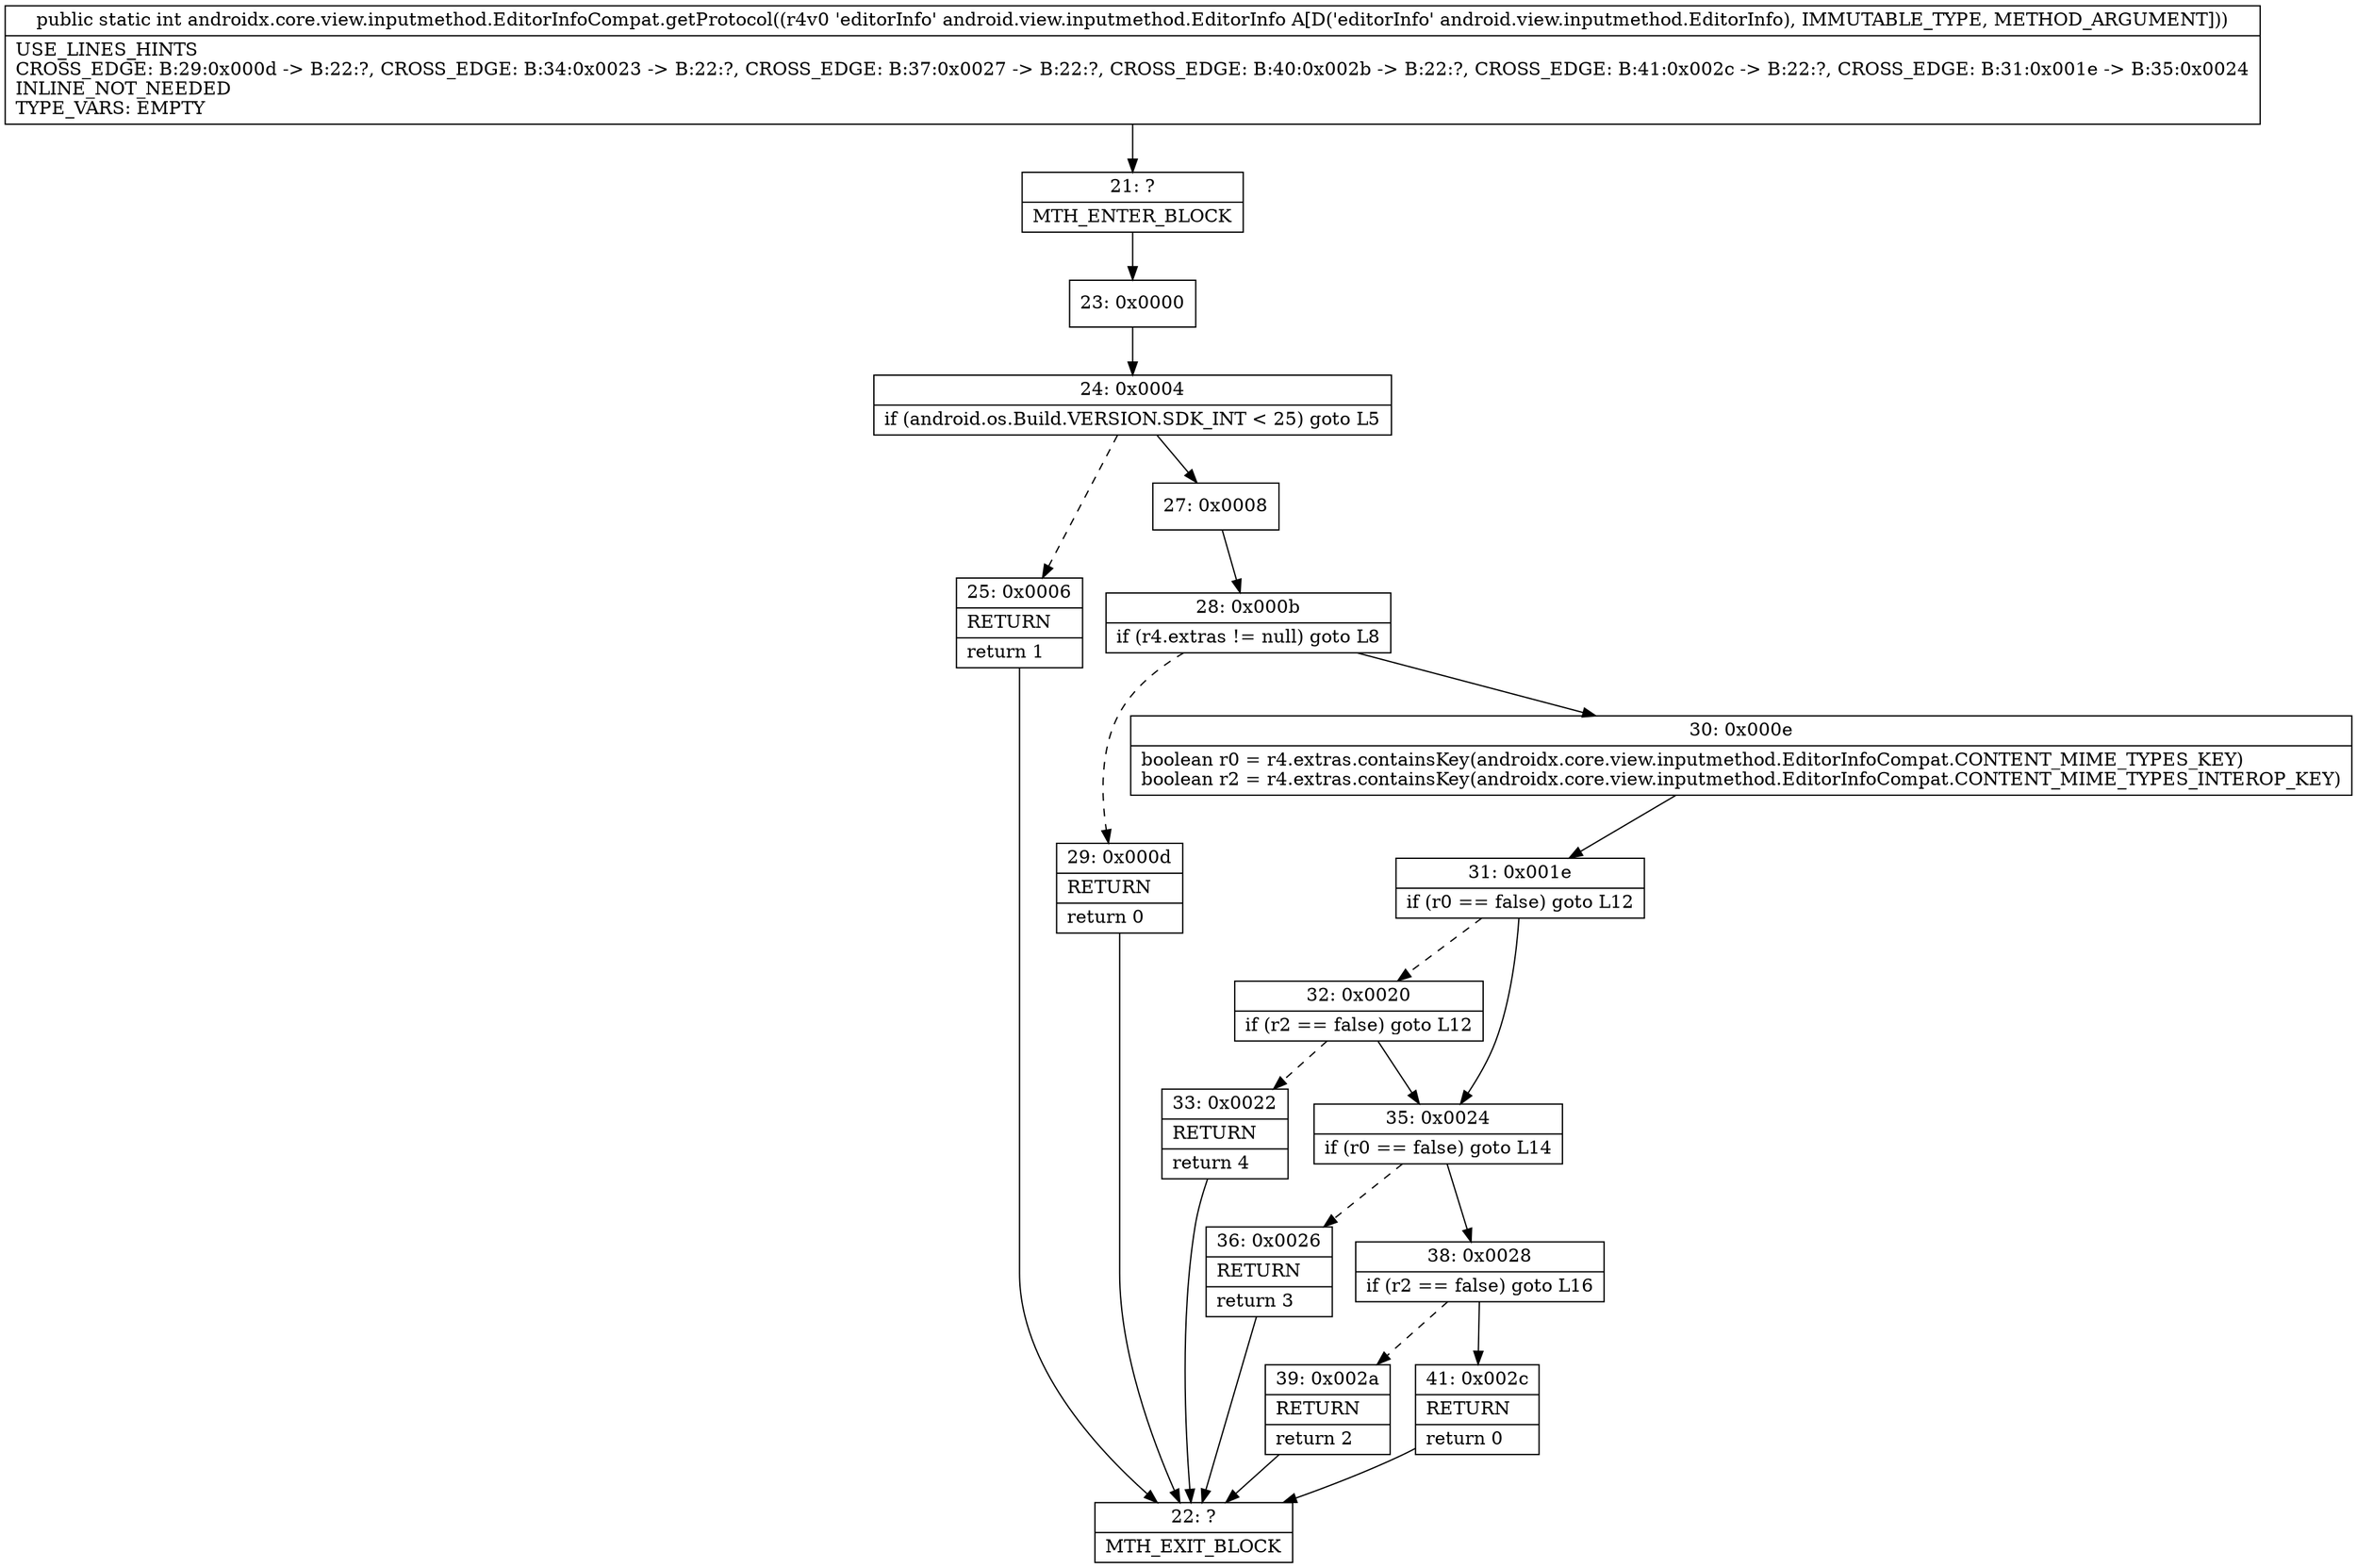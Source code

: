 digraph "CFG forandroidx.core.view.inputmethod.EditorInfoCompat.getProtocol(Landroid\/view\/inputmethod\/EditorInfo;)I" {
Node_21 [shape=record,label="{21\:\ ?|MTH_ENTER_BLOCK\l}"];
Node_23 [shape=record,label="{23\:\ 0x0000}"];
Node_24 [shape=record,label="{24\:\ 0x0004|if (android.os.Build.VERSION.SDK_INT \< 25) goto L5\l}"];
Node_25 [shape=record,label="{25\:\ 0x0006|RETURN\l|return 1\l}"];
Node_22 [shape=record,label="{22\:\ ?|MTH_EXIT_BLOCK\l}"];
Node_27 [shape=record,label="{27\:\ 0x0008}"];
Node_28 [shape=record,label="{28\:\ 0x000b|if (r4.extras != null) goto L8\l}"];
Node_29 [shape=record,label="{29\:\ 0x000d|RETURN\l|return 0\l}"];
Node_30 [shape=record,label="{30\:\ 0x000e|boolean r0 = r4.extras.containsKey(androidx.core.view.inputmethod.EditorInfoCompat.CONTENT_MIME_TYPES_KEY)\lboolean r2 = r4.extras.containsKey(androidx.core.view.inputmethod.EditorInfoCompat.CONTENT_MIME_TYPES_INTEROP_KEY)\l}"];
Node_31 [shape=record,label="{31\:\ 0x001e|if (r0 == false) goto L12\l}"];
Node_32 [shape=record,label="{32\:\ 0x0020|if (r2 == false) goto L12\l}"];
Node_33 [shape=record,label="{33\:\ 0x0022|RETURN\l|return 4\l}"];
Node_35 [shape=record,label="{35\:\ 0x0024|if (r0 == false) goto L14\l}"];
Node_36 [shape=record,label="{36\:\ 0x0026|RETURN\l|return 3\l}"];
Node_38 [shape=record,label="{38\:\ 0x0028|if (r2 == false) goto L16\l}"];
Node_39 [shape=record,label="{39\:\ 0x002a|RETURN\l|return 2\l}"];
Node_41 [shape=record,label="{41\:\ 0x002c|RETURN\l|return 0\l}"];
MethodNode[shape=record,label="{public static int androidx.core.view.inputmethod.EditorInfoCompat.getProtocol((r4v0 'editorInfo' android.view.inputmethod.EditorInfo A[D('editorInfo' android.view.inputmethod.EditorInfo), IMMUTABLE_TYPE, METHOD_ARGUMENT]))  | USE_LINES_HINTS\lCROSS_EDGE: B:29:0x000d \-\> B:22:?, CROSS_EDGE: B:34:0x0023 \-\> B:22:?, CROSS_EDGE: B:37:0x0027 \-\> B:22:?, CROSS_EDGE: B:40:0x002b \-\> B:22:?, CROSS_EDGE: B:41:0x002c \-\> B:22:?, CROSS_EDGE: B:31:0x001e \-\> B:35:0x0024\lINLINE_NOT_NEEDED\lTYPE_VARS: EMPTY\l}"];
MethodNode -> Node_21;Node_21 -> Node_23;
Node_23 -> Node_24;
Node_24 -> Node_25[style=dashed];
Node_24 -> Node_27;
Node_25 -> Node_22;
Node_27 -> Node_28;
Node_28 -> Node_29[style=dashed];
Node_28 -> Node_30;
Node_29 -> Node_22;
Node_30 -> Node_31;
Node_31 -> Node_32[style=dashed];
Node_31 -> Node_35;
Node_32 -> Node_33[style=dashed];
Node_32 -> Node_35;
Node_33 -> Node_22;
Node_35 -> Node_36[style=dashed];
Node_35 -> Node_38;
Node_36 -> Node_22;
Node_38 -> Node_39[style=dashed];
Node_38 -> Node_41;
Node_39 -> Node_22;
Node_41 -> Node_22;
}

